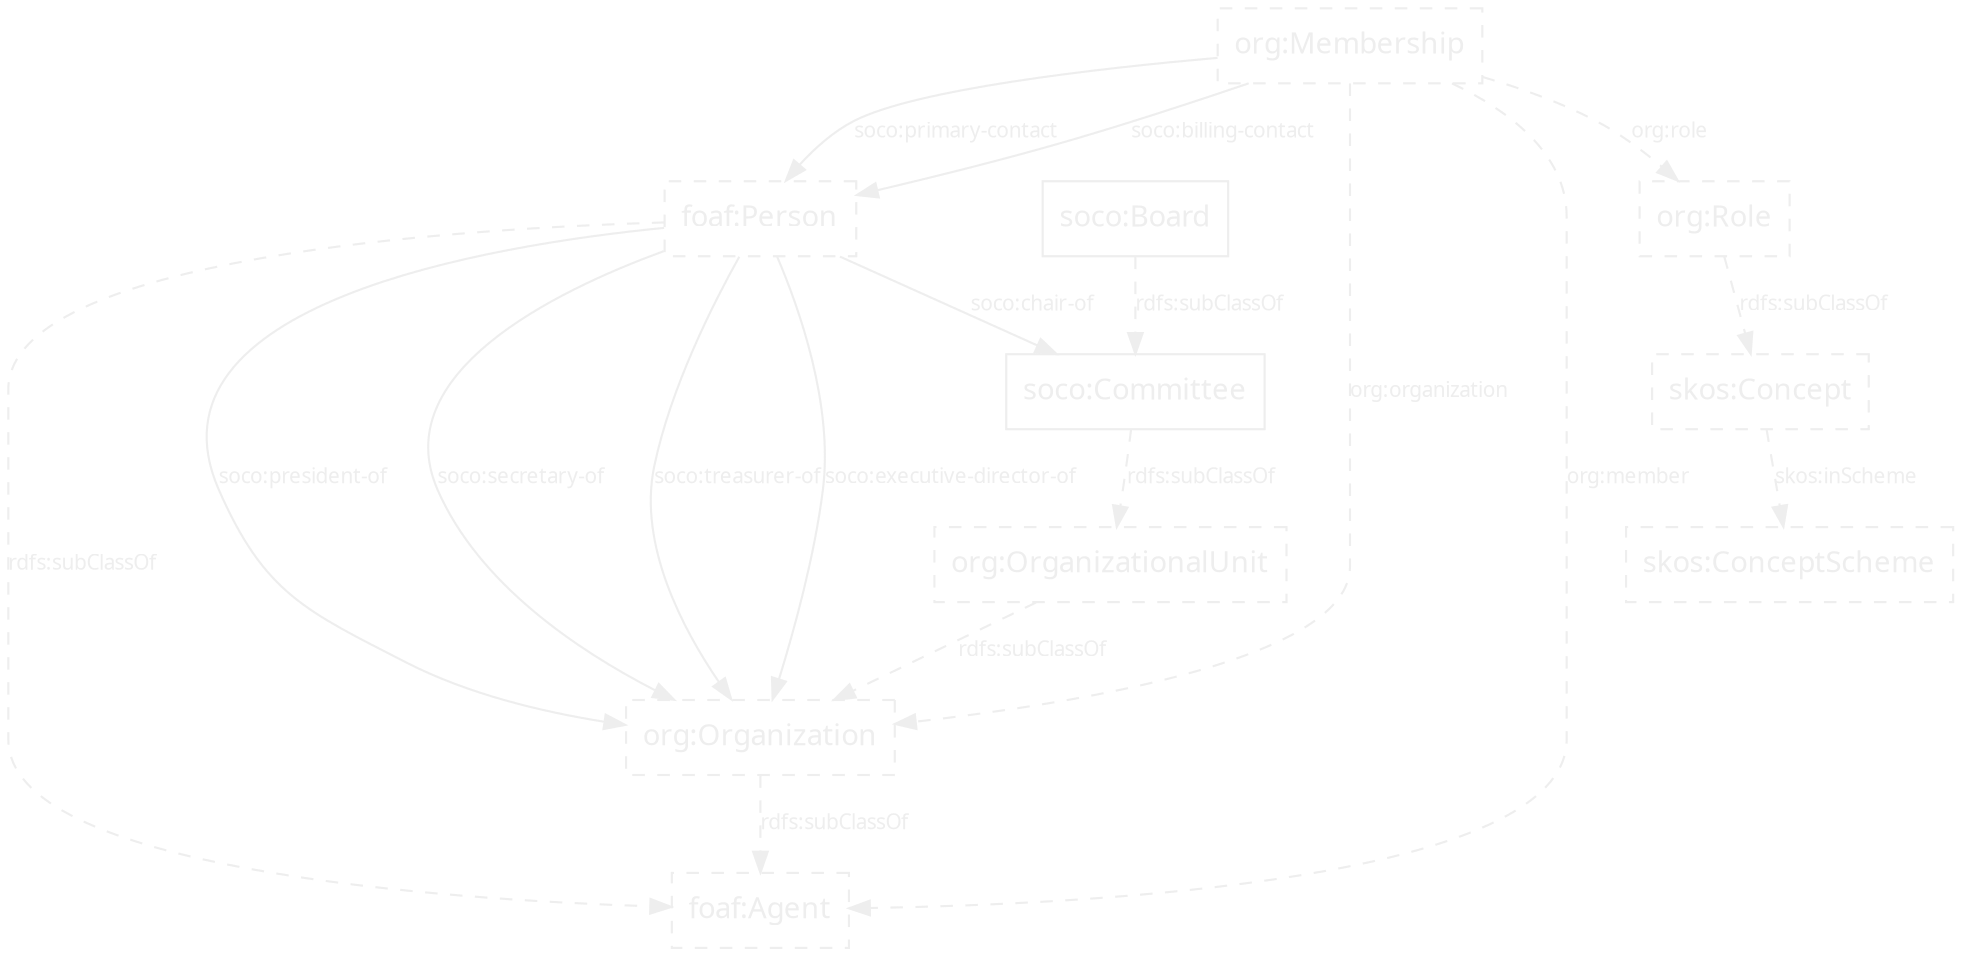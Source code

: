 digraph {
    graph [bgcolor=transparent];
    node [shape=box,color="#eeeeee",fontcolor="#eeeeee",fontname="Lucida Grande, Lucida Sans Unicode, sans-serif"];
    edge [color="#eeeeee",fontcolor="#eeeeee",fontname="Lucida Grande, Lucida Sans Unicode, sans-serif"];
    subgraph {
        node [style=dashed];
        foaf_Agent [label="foaf:Agent"];
        foaf_Person [label="foaf:Person"];
        org_Organization [label="org:Organization", style=dashed];
        org_OrganizationalUnit [label="org:OrganizationalUnit", style=dashed];
        org_Role [label="org:Role", style=dashed];
        org_Membership [label="org:Membership", style=dashed];
        skos_Concept [label="skos:Concept", style=dashed];
        skos_ConceptScheme [label="skos:ConceptScheme", style=dashed];
    }
    soco_Committee [label="soco:Committee"];
    soco_Board [label="soco:Board"];
    
    subgraph {
        edge [fontsize=10,concentrate=true];
        
        subgraph {
            edge [label="rdfs:subClassOf", style=dashed];
            soco_Board -> soco_Committee -> org_OrganizationalUnit;
            org_OrganizationalUnit -> org_Organization -> foaf_Agent;
            foaf_Person -> foaf_Agent;
            org_Role -> skos_Concept;
        }
        subgraph {
            edge [style=dashed];
            org_Membership -> org_Organization [label="org:organization"];
            org_Membership -> foaf_Agent [label="org:member"];
            org_Membership -> org_Role [label="org:role"];
            skos_Concept -> skos_ConceptScheme [label="skos:inScheme"];
        }
        org_Membership -> foaf_Person [label="soco:primary-contact"];
        org_Membership -> foaf_Person [label="soco:billing-contact"];
        foaf_Person -> soco_Committee [label="soco:chair-of"];
        foaf_Person -> org_Organization [label="soco:president-of"];
        foaf_Person -> org_Organization [label="soco:secretary-of"];
        foaf_Person -> org_Organization [label="soco:treasurer-of"];
        foaf_Person -> org_Organization [label="soco:executive-director-of"];
    }
}